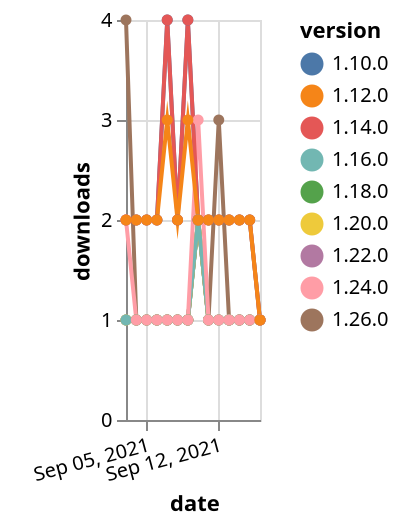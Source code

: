 {"$schema": "https://vega.github.io/schema/vega-lite/v5.json", "description": "A simple bar chart with embedded data.", "data": {"values": [{"date": "2021-09-03", "total": 207, "delta": 1, "version": "1.18.0"}, {"date": "2021-09-04", "total": 208, "delta": 1, "version": "1.18.0"}, {"date": "2021-09-05", "total": 209, "delta": 1, "version": "1.18.0"}, {"date": "2021-09-06", "total": 210, "delta": 1, "version": "1.18.0"}, {"date": "2021-09-07", "total": 211, "delta": 1, "version": "1.18.0"}, {"date": "2021-09-08", "total": 212, "delta": 1, "version": "1.18.0"}, {"date": "2021-09-09", "total": 213, "delta": 1, "version": "1.18.0"}, {"date": "2021-09-10", "total": 215, "delta": 2, "version": "1.18.0"}, {"date": "2021-09-11", "total": 216, "delta": 1, "version": "1.18.0"}, {"date": "2021-09-12", "total": 217, "delta": 1, "version": "1.18.0"}, {"date": "2021-09-13", "total": 218, "delta": 1, "version": "1.18.0"}, {"date": "2021-09-14", "total": 219, "delta": 1, "version": "1.18.0"}, {"date": "2021-09-15", "total": 220, "delta": 1, "version": "1.18.0"}, {"date": "2021-09-16", "total": 221, "delta": 1, "version": "1.18.0"}, {"date": "2021-09-03", "total": 179, "delta": 1, "version": "1.22.0"}, {"date": "2021-09-04", "total": 180, "delta": 1, "version": "1.22.0"}, {"date": "2021-09-05", "total": 181, "delta": 1, "version": "1.22.0"}, {"date": "2021-09-06", "total": 182, "delta": 1, "version": "1.22.0"}, {"date": "2021-09-07", "total": 183, "delta": 1, "version": "1.22.0"}, {"date": "2021-09-08", "total": 184, "delta": 1, "version": "1.22.0"}, {"date": "2021-09-09", "total": 185, "delta": 1, "version": "1.22.0"}, {"date": "2021-09-10", "total": 187, "delta": 2, "version": "1.22.0"}, {"date": "2021-09-11", "total": 188, "delta": 1, "version": "1.22.0"}, {"date": "2021-09-12", "total": 189, "delta": 1, "version": "1.22.0"}, {"date": "2021-09-13", "total": 190, "delta": 1, "version": "1.22.0"}, {"date": "2021-09-14", "total": 191, "delta": 1, "version": "1.22.0"}, {"date": "2021-09-15", "total": 192, "delta": 1, "version": "1.22.0"}, {"date": "2021-09-16", "total": 193, "delta": 1, "version": "1.22.0"}, {"date": "2021-09-03", "total": 3122, "delta": 2, "version": "1.10.0"}, {"date": "2021-09-04", "total": 3124, "delta": 2, "version": "1.10.0"}, {"date": "2021-09-05", "total": 3126, "delta": 2, "version": "1.10.0"}, {"date": "2021-09-06", "total": 3128, "delta": 2, "version": "1.10.0"}, {"date": "2021-09-07", "total": 3132, "delta": 4, "version": "1.10.0"}, {"date": "2021-09-08", "total": 3134, "delta": 2, "version": "1.10.0"}, {"date": "2021-09-09", "total": 3138, "delta": 4, "version": "1.10.0"}, {"date": "2021-09-10", "total": 3140, "delta": 2, "version": "1.10.0"}, {"date": "2021-09-11", "total": 3142, "delta": 2, "version": "1.10.0"}, {"date": "2021-09-12", "total": 3144, "delta": 2, "version": "1.10.0"}, {"date": "2021-09-13", "total": 3146, "delta": 2, "version": "1.10.0"}, {"date": "2021-09-14", "total": 3148, "delta": 2, "version": "1.10.0"}, {"date": "2021-09-15", "total": 3150, "delta": 2, "version": "1.10.0"}, {"date": "2021-09-16", "total": 3151, "delta": 1, "version": "1.10.0"}, {"date": "2021-09-03", "total": 135, "delta": 4, "version": "1.26.0"}, {"date": "2021-09-04", "total": 136, "delta": 1, "version": "1.26.0"}, {"date": "2021-09-05", "total": 137, "delta": 1, "version": "1.26.0"}, {"date": "2021-09-06", "total": 138, "delta": 1, "version": "1.26.0"}, {"date": "2021-09-07", "total": 139, "delta": 1, "version": "1.26.0"}, {"date": "2021-09-08", "total": 140, "delta": 1, "version": "1.26.0"}, {"date": "2021-09-09", "total": 141, "delta": 1, "version": "1.26.0"}, {"date": "2021-09-10", "total": 143, "delta": 2, "version": "1.26.0"}, {"date": "2021-09-11", "total": 144, "delta": 1, "version": "1.26.0"}, {"date": "2021-09-12", "total": 147, "delta": 3, "version": "1.26.0"}, {"date": "2021-09-13", "total": 148, "delta": 1, "version": "1.26.0"}, {"date": "2021-09-14", "total": 149, "delta": 1, "version": "1.26.0"}, {"date": "2021-09-15", "total": 150, "delta": 1, "version": "1.26.0"}, {"date": "2021-09-16", "total": 151, "delta": 1, "version": "1.26.0"}, {"date": "2021-09-03", "total": 201, "delta": 1, "version": "1.20.0"}, {"date": "2021-09-04", "total": 202, "delta": 1, "version": "1.20.0"}, {"date": "2021-09-05", "total": 203, "delta": 1, "version": "1.20.0"}, {"date": "2021-09-06", "total": 204, "delta": 1, "version": "1.20.0"}, {"date": "2021-09-07", "total": 205, "delta": 1, "version": "1.20.0"}, {"date": "2021-09-08", "total": 206, "delta": 1, "version": "1.20.0"}, {"date": "2021-09-09", "total": 207, "delta": 1, "version": "1.20.0"}, {"date": "2021-09-10", "total": 209, "delta": 2, "version": "1.20.0"}, {"date": "2021-09-11", "total": 210, "delta": 1, "version": "1.20.0"}, {"date": "2021-09-12", "total": 211, "delta": 1, "version": "1.20.0"}, {"date": "2021-09-13", "total": 212, "delta": 1, "version": "1.20.0"}, {"date": "2021-09-14", "total": 213, "delta": 1, "version": "1.20.0"}, {"date": "2021-09-15", "total": 214, "delta": 1, "version": "1.20.0"}, {"date": "2021-09-16", "total": 215, "delta": 1, "version": "1.20.0"}, {"date": "2021-09-03", "total": 258, "delta": 1, "version": "1.16.0"}, {"date": "2021-09-04", "total": 259, "delta": 1, "version": "1.16.0"}, {"date": "2021-09-05", "total": 260, "delta": 1, "version": "1.16.0"}, {"date": "2021-09-06", "total": 261, "delta": 1, "version": "1.16.0"}, {"date": "2021-09-07", "total": 262, "delta": 1, "version": "1.16.0"}, {"date": "2021-09-08", "total": 263, "delta": 1, "version": "1.16.0"}, {"date": "2021-09-09", "total": 264, "delta": 1, "version": "1.16.0"}, {"date": "2021-09-10", "total": 266, "delta": 2, "version": "1.16.0"}, {"date": "2021-09-11", "total": 267, "delta": 1, "version": "1.16.0"}, {"date": "2021-09-12", "total": 268, "delta": 1, "version": "1.16.0"}, {"date": "2021-09-13", "total": 269, "delta": 1, "version": "1.16.0"}, {"date": "2021-09-14", "total": 270, "delta": 1, "version": "1.16.0"}, {"date": "2021-09-15", "total": 271, "delta": 1, "version": "1.16.0"}, {"date": "2021-09-16", "total": 272, "delta": 1, "version": "1.16.0"}, {"date": "2021-09-03", "total": 209, "delta": 2, "version": "1.24.0"}, {"date": "2021-09-04", "total": 210, "delta": 1, "version": "1.24.0"}, {"date": "2021-09-05", "total": 211, "delta": 1, "version": "1.24.0"}, {"date": "2021-09-06", "total": 212, "delta": 1, "version": "1.24.0"}, {"date": "2021-09-07", "total": 213, "delta": 1, "version": "1.24.0"}, {"date": "2021-09-08", "total": 214, "delta": 1, "version": "1.24.0"}, {"date": "2021-09-09", "total": 215, "delta": 1, "version": "1.24.0"}, {"date": "2021-09-10", "total": 218, "delta": 3, "version": "1.24.0"}, {"date": "2021-09-11", "total": 219, "delta": 1, "version": "1.24.0"}, {"date": "2021-09-12", "total": 220, "delta": 1, "version": "1.24.0"}, {"date": "2021-09-13", "total": 221, "delta": 1, "version": "1.24.0"}, {"date": "2021-09-14", "total": 222, "delta": 1, "version": "1.24.0"}, {"date": "2021-09-15", "total": 223, "delta": 1, "version": "1.24.0"}, {"date": "2021-09-16", "total": 224, "delta": 1, "version": "1.24.0"}, {"date": "2021-09-03", "total": 2507, "delta": 2, "version": "1.14.0"}, {"date": "2021-09-04", "total": 2509, "delta": 2, "version": "1.14.0"}, {"date": "2021-09-05", "total": 2511, "delta": 2, "version": "1.14.0"}, {"date": "2021-09-06", "total": 2513, "delta": 2, "version": "1.14.0"}, {"date": "2021-09-07", "total": 2517, "delta": 4, "version": "1.14.0"}, {"date": "2021-09-08", "total": 2519, "delta": 2, "version": "1.14.0"}, {"date": "2021-09-09", "total": 2523, "delta": 4, "version": "1.14.0"}, {"date": "2021-09-10", "total": 2525, "delta": 2, "version": "1.14.0"}, {"date": "2021-09-11", "total": 2527, "delta": 2, "version": "1.14.0"}, {"date": "2021-09-12", "total": 2529, "delta": 2, "version": "1.14.0"}, {"date": "2021-09-13", "total": 2531, "delta": 2, "version": "1.14.0"}, {"date": "2021-09-14", "total": 2533, "delta": 2, "version": "1.14.0"}, {"date": "2021-09-15", "total": 2535, "delta": 2, "version": "1.14.0"}, {"date": "2021-09-16", "total": 2536, "delta": 1, "version": "1.14.0"}, {"date": "2021-09-03", "total": 2628, "delta": 2, "version": "1.12.0"}, {"date": "2021-09-04", "total": 2630, "delta": 2, "version": "1.12.0"}, {"date": "2021-09-05", "total": 2632, "delta": 2, "version": "1.12.0"}, {"date": "2021-09-06", "total": 2634, "delta": 2, "version": "1.12.0"}, {"date": "2021-09-07", "total": 2637, "delta": 3, "version": "1.12.0"}, {"date": "2021-09-08", "total": 2639, "delta": 2, "version": "1.12.0"}, {"date": "2021-09-09", "total": 2642, "delta": 3, "version": "1.12.0"}, {"date": "2021-09-10", "total": 2644, "delta": 2, "version": "1.12.0"}, {"date": "2021-09-11", "total": 2646, "delta": 2, "version": "1.12.0"}, {"date": "2021-09-12", "total": 2648, "delta": 2, "version": "1.12.0"}, {"date": "2021-09-13", "total": 2650, "delta": 2, "version": "1.12.0"}, {"date": "2021-09-14", "total": 2652, "delta": 2, "version": "1.12.0"}, {"date": "2021-09-15", "total": 2654, "delta": 2, "version": "1.12.0"}, {"date": "2021-09-16", "total": 2655, "delta": 1, "version": "1.12.0"}]}, "width": "container", "mark": {"type": "line", "point": {"filled": true}}, "encoding": {"x": {"field": "date", "type": "temporal", "timeUnit": "yearmonthdate", "title": "date", "axis": {"labelAngle": -15}}, "y": {"field": "delta", "type": "quantitative", "title": "downloads"}, "color": {"field": "version", "type": "nominal"}, "tooltip": {"field": "delta"}}}